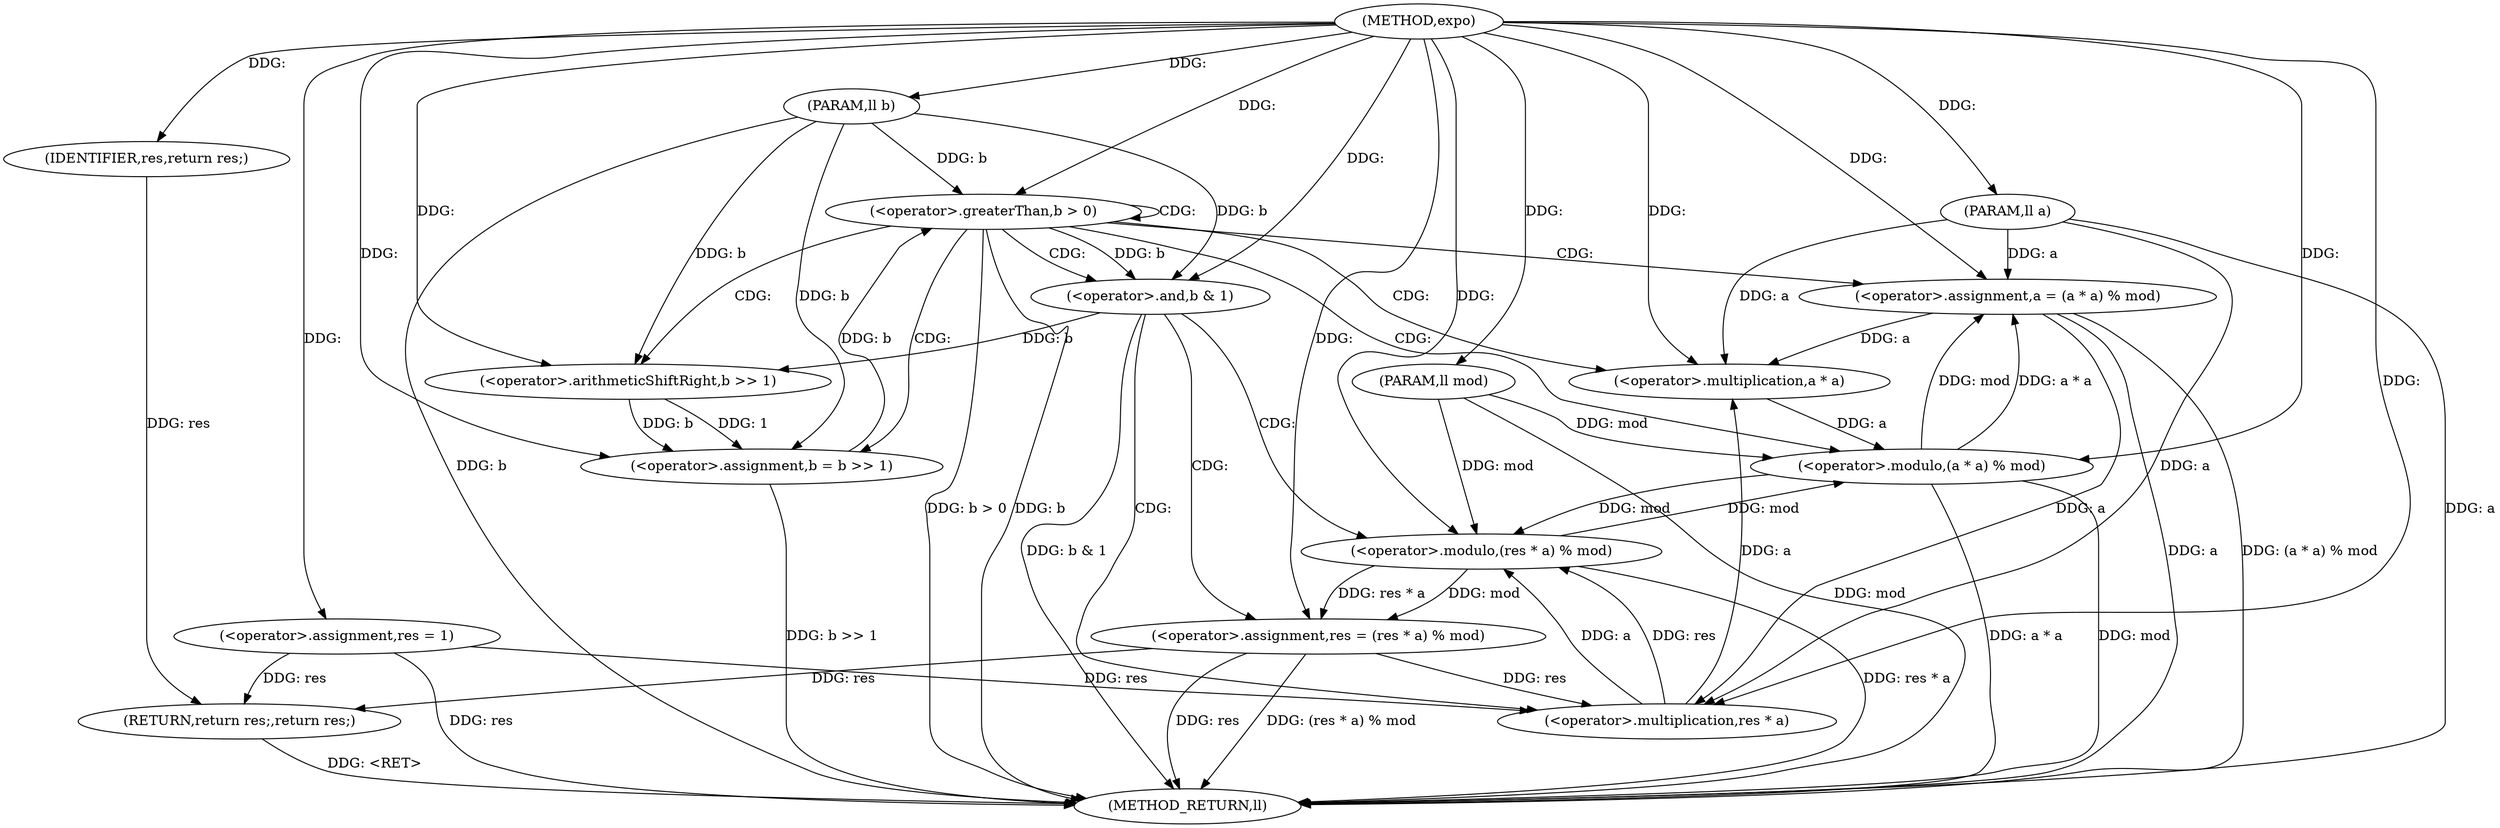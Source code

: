 digraph "expo" {  
"1000883" [label = "(METHOD,expo)" ]
"1000922" [label = "(METHOD_RETURN,ll)" ]
"1000884" [label = "(PARAM,ll a)" ]
"1000885" [label = "(PARAM,ll b)" ]
"1000886" [label = "(PARAM,ll mod)" ]
"1000889" [label = "(<operator>.assignment,res = 1)" ]
"1000920" [label = "(RETURN,return res;,return res;)" ]
"1000893" [label = "(<operator>.greaterThan,b > 0)" ]
"1000921" [label = "(IDENTIFIER,res,return res;)" ]
"1000908" [label = "(<operator>.assignment,a = (a * a) % mod)" ]
"1000915" [label = "(<operator>.assignment,b = b >> 1)" ]
"1000898" [label = "(<operator>.and,b & 1)" ]
"1000901" [label = "(<operator>.assignment,res = (res * a) % mod)" ]
"1000910" [label = "(<operator>.modulo,(a * a) % mod)" ]
"1000917" [label = "(<operator>.arithmeticShiftRight,b >> 1)" ]
"1000903" [label = "(<operator>.modulo,(res * a) % mod)" ]
"1000911" [label = "(<operator>.multiplication,a * a)" ]
"1000904" [label = "(<operator>.multiplication,res * a)" ]
  "1000884" -> "1000922"  [ label = "DDG: a"] 
  "1000885" -> "1000922"  [ label = "DDG: b"] 
  "1000886" -> "1000922"  [ label = "DDG: mod"] 
  "1000889" -> "1000922"  [ label = "DDG: res"] 
  "1000893" -> "1000922"  [ label = "DDG: b"] 
  "1000893" -> "1000922"  [ label = "DDG: b > 0"] 
  "1000898" -> "1000922"  [ label = "DDG: b & 1"] 
  "1000901" -> "1000922"  [ label = "DDG: res"] 
  "1000903" -> "1000922"  [ label = "DDG: res * a"] 
  "1000901" -> "1000922"  [ label = "DDG: (res * a) % mod"] 
  "1000908" -> "1000922"  [ label = "DDG: a"] 
  "1000910" -> "1000922"  [ label = "DDG: a * a"] 
  "1000910" -> "1000922"  [ label = "DDG: mod"] 
  "1000908" -> "1000922"  [ label = "DDG: (a * a) % mod"] 
  "1000915" -> "1000922"  [ label = "DDG: b >> 1"] 
  "1000920" -> "1000922"  [ label = "DDG: <RET>"] 
  "1000883" -> "1000884"  [ label = "DDG: "] 
  "1000883" -> "1000885"  [ label = "DDG: "] 
  "1000883" -> "1000886"  [ label = "DDG: "] 
  "1000883" -> "1000889"  [ label = "DDG: "] 
  "1000921" -> "1000920"  [ label = "DDG: res"] 
  "1000889" -> "1000920"  [ label = "DDG: res"] 
  "1000901" -> "1000920"  [ label = "DDG: res"] 
  "1000883" -> "1000921"  [ label = "DDG: "] 
  "1000915" -> "1000893"  [ label = "DDG: b"] 
  "1000885" -> "1000893"  [ label = "DDG: b"] 
  "1000883" -> "1000893"  [ label = "DDG: "] 
  "1000910" -> "1000908"  [ label = "DDG: mod"] 
  "1000910" -> "1000908"  [ label = "DDG: a * a"] 
  "1000917" -> "1000915"  [ label = "DDG: 1"] 
  "1000917" -> "1000915"  [ label = "DDG: b"] 
  "1000903" -> "1000901"  [ label = "DDG: mod"] 
  "1000903" -> "1000901"  [ label = "DDG: res * a"] 
  "1000884" -> "1000908"  [ label = "DDG: a"] 
  "1000883" -> "1000908"  [ label = "DDG: "] 
  "1000885" -> "1000915"  [ label = "DDG: b"] 
  "1000883" -> "1000915"  [ label = "DDG: "] 
  "1000893" -> "1000898"  [ label = "DDG: b"] 
  "1000885" -> "1000898"  [ label = "DDG: b"] 
  "1000883" -> "1000898"  [ label = "DDG: "] 
  "1000883" -> "1000901"  [ label = "DDG: "] 
  "1000911" -> "1000910"  [ label = "DDG: a"] 
  "1000903" -> "1000910"  [ label = "DDG: mod"] 
  "1000886" -> "1000910"  [ label = "DDG: mod"] 
  "1000883" -> "1000910"  [ label = "DDG: "] 
  "1000898" -> "1000917"  [ label = "DDG: b"] 
  "1000885" -> "1000917"  [ label = "DDG: b"] 
  "1000883" -> "1000917"  [ label = "DDG: "] 
  "1000904" -> "1000903"  [ label = "DDG: res"] 
  "1000904" -> "1000903"  [ label = "DDG: a"] 
  "1000910" -> "1000903"  [ label = "DDG: mod"] 
  "1000886" -> "1000903"  [ label = "DDG: mod"] 
  "1000883" -> "1000903"  [ label = "DDG: "] 
  "1000904" -> "1000911"  [ label = "DDG: a"] 
  "1000908" -> "1000911"  [ label = "DDG: a"] 
  "1000884" -> "1000911"  [ label = "DDG: a"] 
  "1000883" -> "1000911"  [ label = "DDG: "] 
  "1000889" -> "1000904"  [ label = "DDG: res"] 
  "1000901" -> "1000904"  [ label = "DDG: res"] 
  "1000883" -> "1000904"  [ label = "DDG: "] 
  "1000908" -> "1000904"  [ label = "DDG: a"] 
  "1000884" -> "1000904"  [ label = "DDG: a"] 
  "1000893" -> "1000910"  [ label = "CDG: "] 
  "1000893" -> "1000893"  [ label = "CDG: "] 
  "1000893" -> "1000911"  [ label = "CDG: "] 
  "1000893" -> "1000915"  [ label = "CDG: "] 
  "1000893" -> "1000898"  [ label = "CDG: "] 
  "1000893" -> "1000917"  [ label = "CDG: "] 
  "1000893" -> "1000908"  [ label = "CDG: "] 
  "1000898" -> "1000901"  [ label = "CDG: "] 
  "1000898" -> "1000903"  [ label = "CDG: "] 
  "1000898" -> "1000904"  [ label = "CDG: "] 
}

